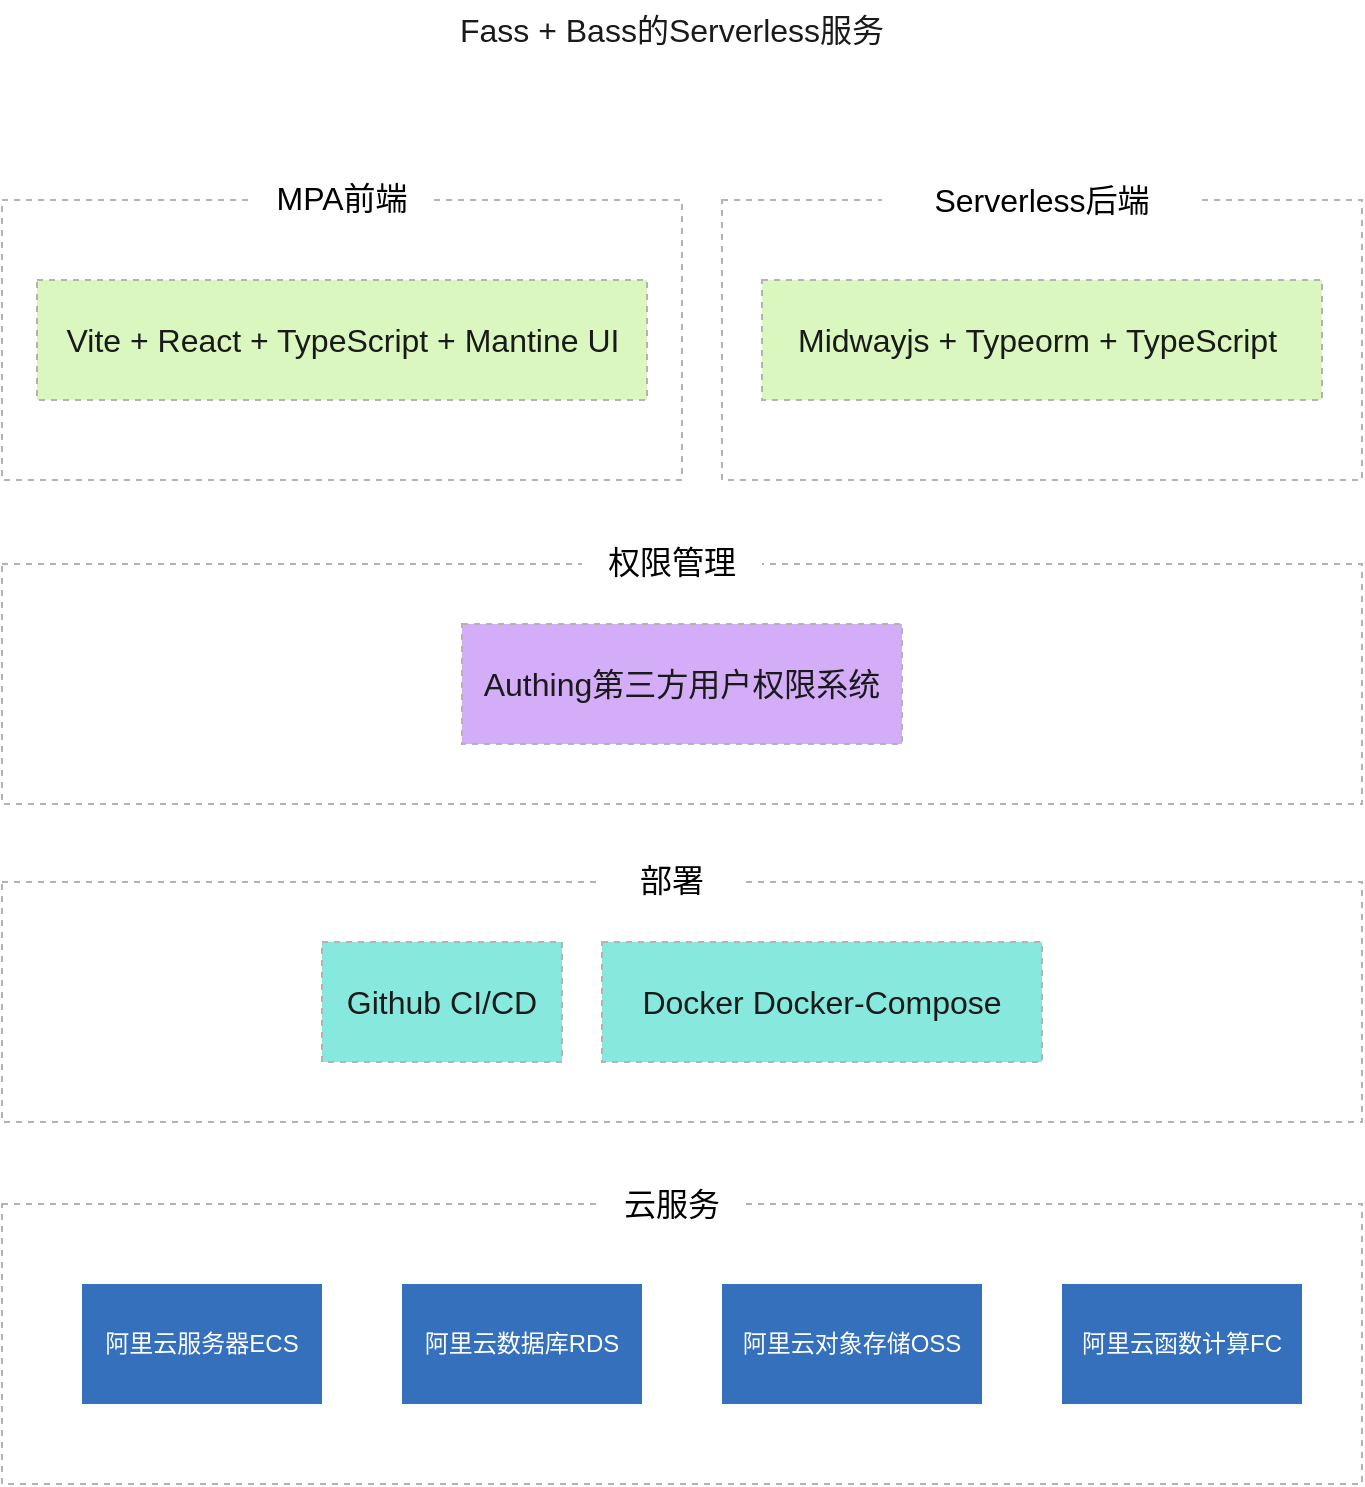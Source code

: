 <mxfile version="16.1.2" type="device"><diagram id="XgWJtW-CFnrmzX5t5j17" name="第 1 页"><mxGraphModel dx="1209" dy="852" grid="1" gridSize="10" guides="1" tooltips="1" connect="1" arrows="1" fold="1" page="1" pageScale="1" pageWidth="827" pageHeight="1169" math="0" shadow="0"><root><mxCell id="0"/><mxCell id="1" parent="0"/><mxCell id="axaOoRAFwMY_1Vgmt5-y-7" value="" style="rounded=0;whiteSpace=wrap;html=1;dashed=1;strokeColor=#B3B3B3;" vertex="1" parent="1"><mxGeometry x="80" y="622" width="680" height="140" as="geometry"/></mxCell><mxCell id="axaOoRAFwMY_1Vgmt5-y-2" value="阿里云服务器ECS" style="rounded=0;whiteSpace=wrap;html=1;fillColor=#3570bd;fontColor=#FFFFFF;strokeColor=none;" vertex="1" parent="1"><mxGeometry x="120" y="662" width="120" height="60" as="geometry"/></mxCell><mxCell id="axaOoRAFwMY_1Vgmt5-y-3" value="阿里云数据库RDS" style="rounded=0;whiteSpace=wrap;html=1;fillColor=#3570bd;fontColor=#FFFFFF;strokeColor=none;" vertex="1" parent="1"><mxGeometry x="280" y="662" width="120" height="60" as="geometry"/></mxCell><mxCell id="axaOoRAFwMY_1Vgmt5-y-4" value="阿里云对象存储OSS" style="rounded=0;whiteSpace=wrap;html=1;fillColor=#3570bd;fontColor=#FFFFFF;strokeColor=none;" vertex="1" parent="1"><mxGeometry x="440" y="662" width="130" height="60" as="geometry"/></mxCell><mxCell id="axaOoRAFwMY_1Vgmt5-y-5" value="阿里云函数计算FC" style="rounded=0;whiteSpace=wrap;html=1;fillColor=#3570bd;strokeColor=none;fontColor=#FFFFFF;" vertex="1" parent="1"><mxGeometry x="610" y="662" width="120" height="60" as="geometry"/></mxCell><mxCell id="axaOoRAFwMY_1Vgmt5-y-8" value="云服务" style="text;html=1;strokeColor=none;fillColor=default;align=center;verticalAlign=middle;whiteSpace=wrap;rounded=0;dashed=1;fontSize=16;" vertex="1" parent="1"><mxGeometry x="380" y="607" width="70" height="30" as="geometry"/></mxCell><mxCell id="axaOoRAFwMY_1Vgmt5-y-9" value="" style="rounded=0;whiteSpace=wrap;html=1;dashed=1;strokeColor=#B3B3B3;" vertex="1" parent="1"><mxGeometry x="80" y="120" width="340" height="140" as="geometry"/></mxCell><mxCell id="axaOoRAFwMY_1Vgmt5-y-10" value="" style="rounded=0;whiteSpace=wrap;html=1;dashed=1;strokeColor=#B3B3B3;" vertex="1" parent="1"><mxGeometry x="440" y="120" width="320" height="140" as="geometry"/></mxCell><mxCell id="axaOoRAFwMY_1Vgmt5-y-12" value="MPA前端" style="text;html=1;strokeColor=none;fillColor=default;align=center;verticalAlign=middle;whiteSpace=wrap;rounded=0;dashed=1;fontSize=16;" vertex="1" parent="1"><mxGeometry x="205" y="104" width="90" height="30" as="geometry"/></mxCell><mxCell id="axaOoRAFwMY_1Vgmt5-y-13" value="Serverless后端" style="text;html=1;strokeColor=none;fillColor=default;align=center;verticalAlign=middle;whiteSpace=wrap;rounded=0;dashed=1;fontSize=16;" vertex="1" parent="1"><mxGeometry x="520" y="105" width="160" height="30" as="geometry"/></mxCell><mxCell id="axaOoRAFwMY_1Vgmt5-y-14" value="Vite + React + TypeScript + Mantine UI" style="rounded=0;whiteSpace=wrap;html=1;dashed=1;fontSize=16;fontColor=#1A1A1A;strokeColor=#B3B3B3;fillColor=#d9f7be;" vertex="1" parent="1"><mxGeometry x="97.5" y="160" width="305" height="60" as="geometry"/></mxCell><mxCell id="axaOoRAFwMY_1Vgmt5-y-15" value="Midwayjs + Typeorm + TypeScript&amp;nbsp;" style="rounded=0;whiteSpace=wrap;html=1;dashed=1;fontSize=16;fontColor=#1A1A1A;strokeColor=#B3B3B3;fillColor=#D9F7BE;" vertex="1" parent="1"><mxGeometry x="460" y="160" width="280" height="60" as="geometry"/></mxCell><mxCell id="axaOoRAFwMY_1Vgmt5-y-16" value="" style="rounded=0;whiteSpace=wrap;html=1;dashed=1;strokeColor=#B3B3B3;" vertex="1" parent="1"><mxGeometry x="80" y="461" width="680" height="120" as="geometry"/></mxCell><mxCell id="axaOoRAFwMY_1Vgmt5-y-17" value="部署" style="text;html=1;strokeColor=none;fillColor=default;align=center;verticalAlign=middle;whiteSpace=wrap;rounded=0;dashed=1;fontSize=16;" vertex="1" parent="1"><mxGeometry x="380" y="445" width="70" height="30" as="geometry"/></mxCell><mxCell id="axaOoRAFwMY_1Vgmt5-y-19" value="Github CI/CD" style="rounded=0;whiteSpace=wrap;html=1;dashed=1;fontSize=16;fontColor=#1A1A1A;strokeColor=#B3B3B3;fillColor=#87e8de;" vertex="1" parent="1"><mxGeometry x="240" y="491" width="120" height="60" as="geometry"/></mxCell><mxCell id="axaOoRAFwMY_1Vgmt5-y-20" value="Docker Docker-Compose" style="rounded=0;whiteSpace=wrap;html=1;dashed=1;fontSize=16;fontColor=#1A1A1A;strokeColor=#B3B3B3;fillColor=#87e8de;" vertex="1" parent="1"><mxGeometry x="380" y="491" width="220" height="60" as="geometry"/></mxCell><mxCell id="axaOoRAFwMY_1Vgmt5-y-23" value="" style="rounded=0;whiteSpace=wrap;html=1;dashed=1;strokeColor=#B3B3B3;" vertex="1" parent="1"><mxGeometry x="80" y="302" width="680" height="120" as="geometry"/></mxCell><mxCell id="axaOoRAFwMY_1Vgmt5-y-24" value="权限管理" style="text;html=1;strokeColor=none;fillColor=default;align=center;verticalAlign=middle;whiteSpace=wrap;rounded=0;dashed=1;fontSize=16;" vertex="1" parent="1"><mxGeometry x="370" y="286" width="90" height="30" as="geometry"/></mxCell><mxCell id="axaOoRAFwMY_1Vgmt5-y-26" value="Authing第三方用户权限系统" style="rounded=0;whiteSpace=wrap;html=1;dashed=1;fontSize=16;fontColor=#1A1A1A;strokeColor=#B3B3B3;fillColor=#d3adf7;" vertex="1" parent="1"><mxGeometry x="310" y="332" width="220" height="60" as="geometry"/></mxCell><mxCell id="axaOoRAFwMY_1Vgmt5-y-27" value="Fass + Bass的Serverless服务" style="text;html=1;strokeColor=none;fillColor=none;align=center;verticalAlign=middle;whiteSpace=wrap;rounded=0;dashed=1;fontSize=16;fontColor=#1A1A1A;" vertex="1" parent="1"><mxGeometry x="105" y="20" width="620" height="30" as="geometry"/></mxCell></root></mxGraphModel></diagram></mxfile>